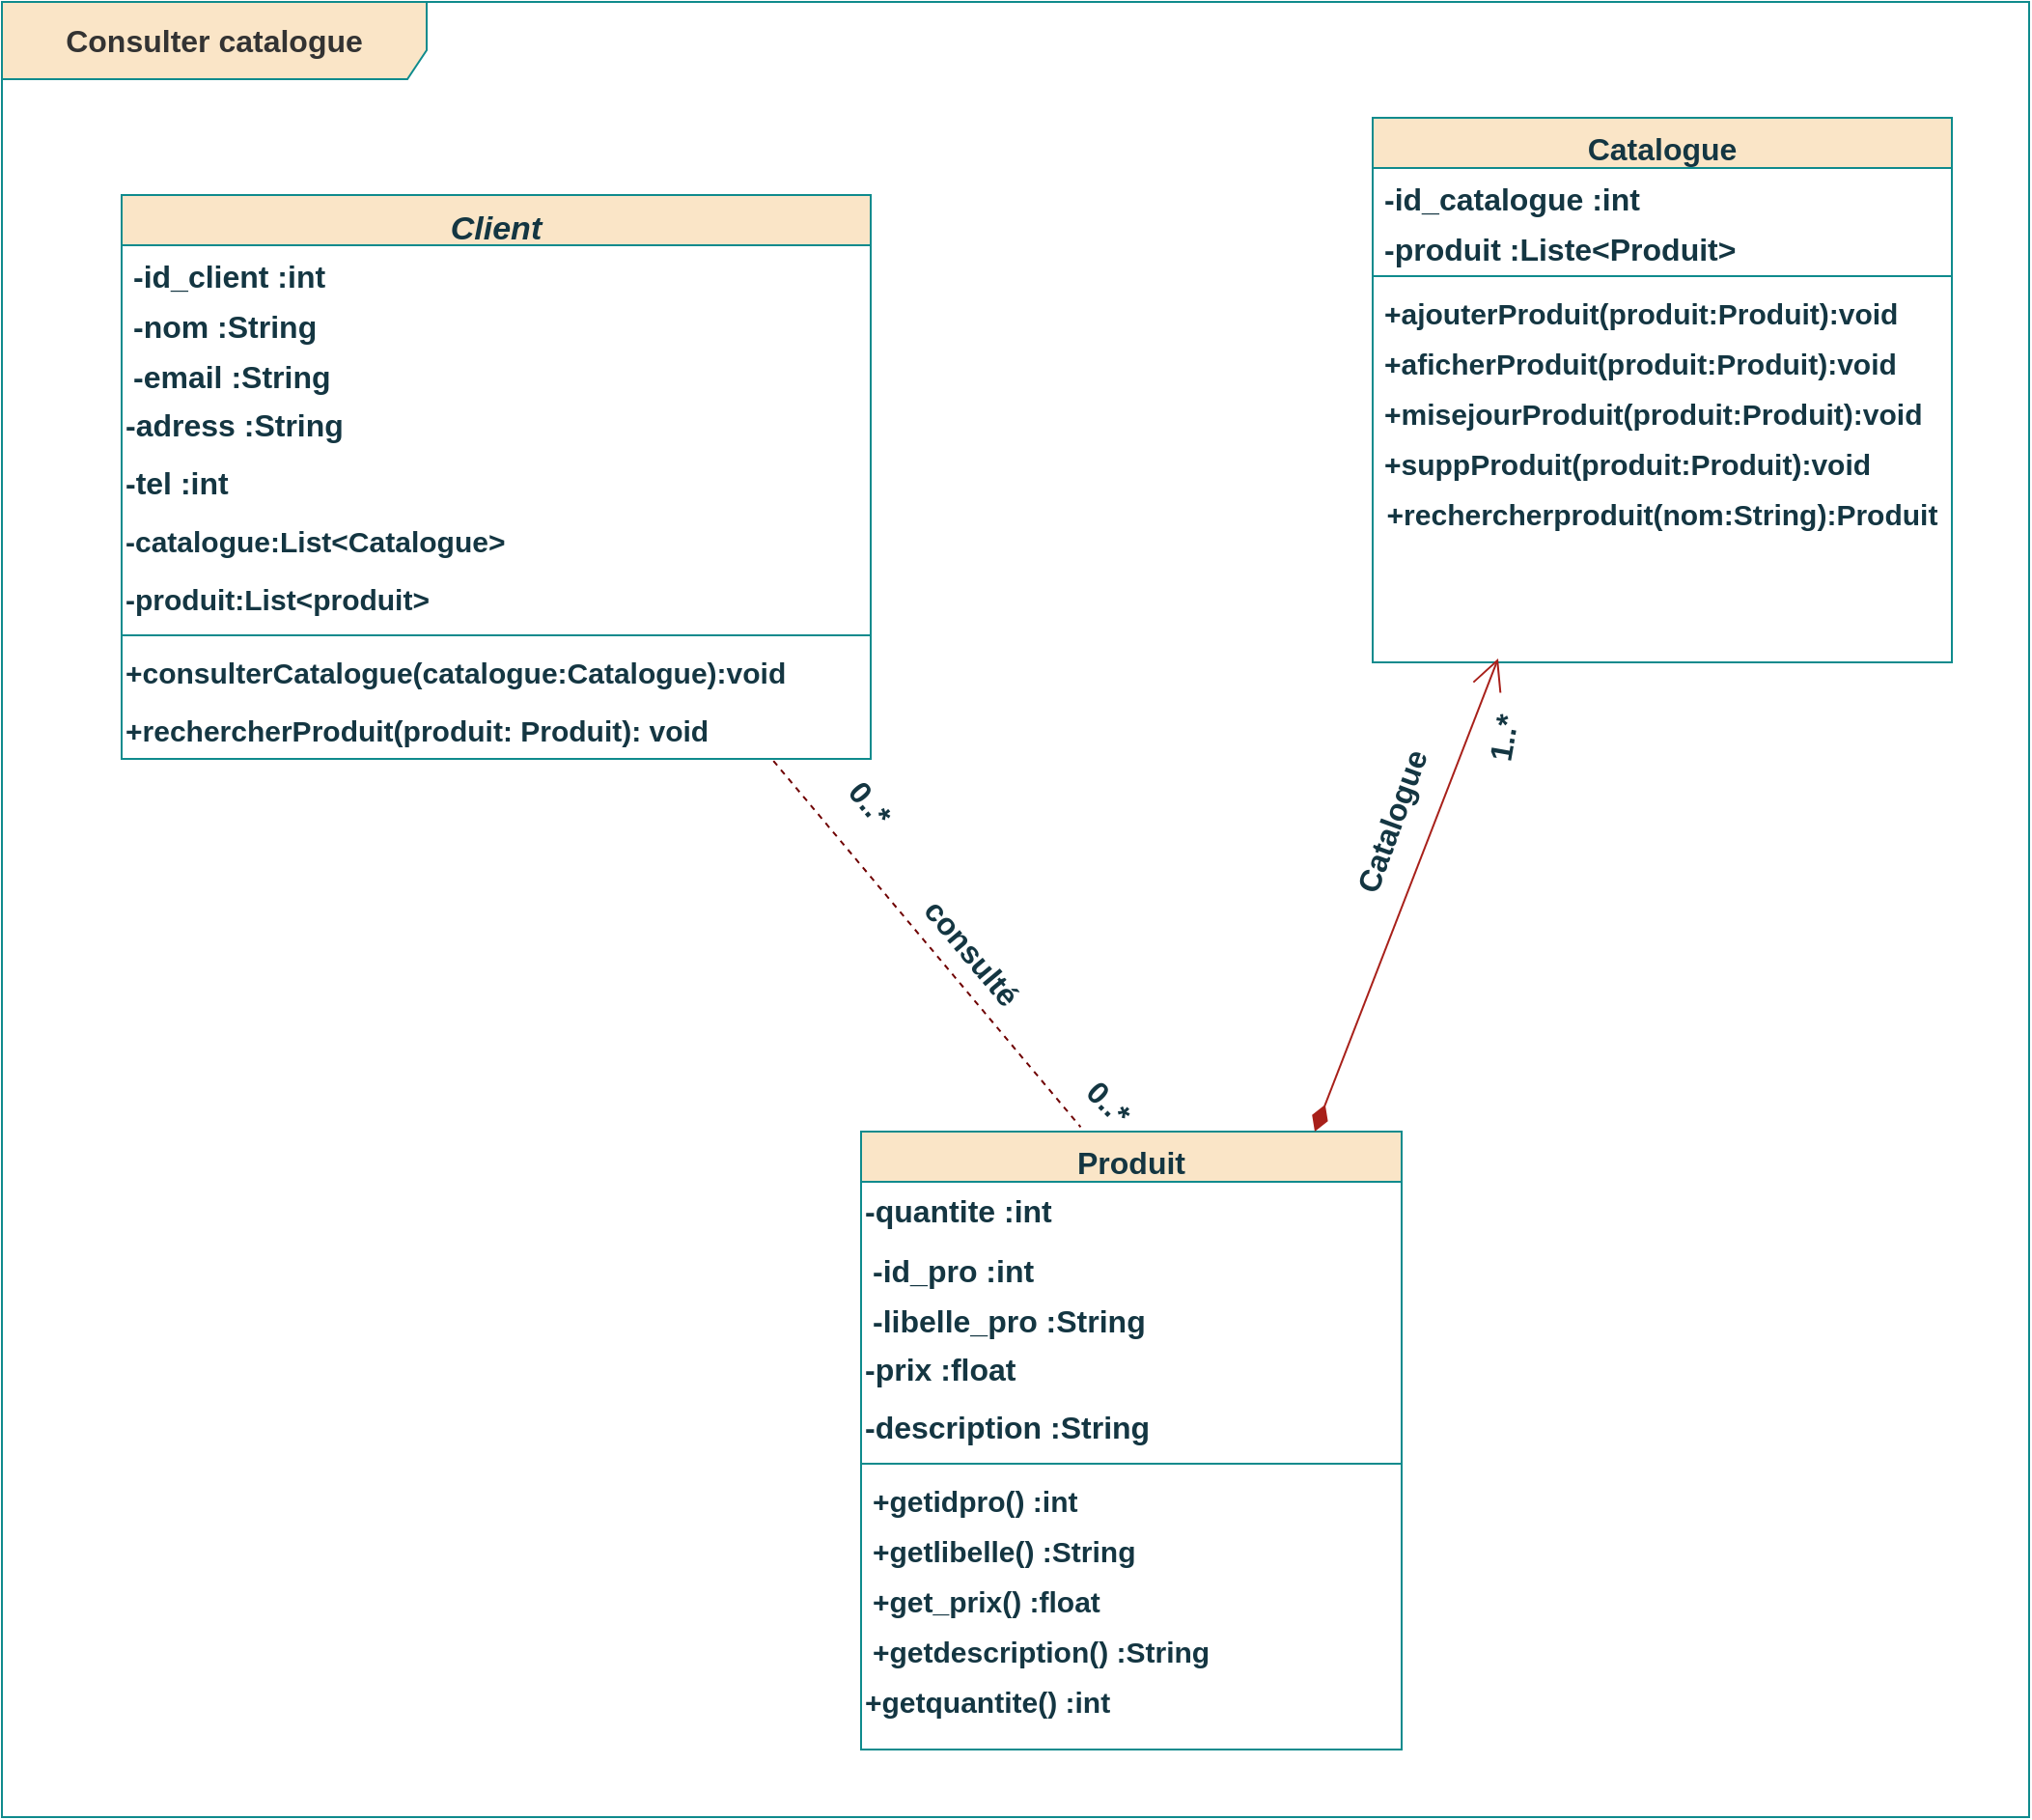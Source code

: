 <mxfile version="22.1.11" type="github" pages="3">
  <diagram id="C5RBs43oDa-KdzZeNtuy" name="Page-1">
    <mxGraphModel dx="1577" dy="502" grid="1" gridSize="10" guides="1" tooltips="1" connect="1" arrows="1" fold="1" page="1" pageScale="1" pageWidth="827" pageHeight="1169" math="0" shadow="0">
      <root>
        <mxCell id="WIyWlLk6GJQsqaUBKTNV-0" />
        <mxCell id="WIyWlLk6GJQsqaUBKTNV-1" parent="WIyWlLk6GJQsqaUBKTNV-0" />
        <mxCell id="zkfFHV4jXpPFQw0GAbJ--0" value="Client" style="swimlane;fontStyle=3;align=center;verticalAlign=top;childLayout=stackLayout;horizontal=1;startSize=26;horizontalStack=0;resizeParent=1;resizeLast=0;collapsible=1;marginBottom=0;rounded=0;shadow=0;strokeWidth=1;fontSize=17;fillColor=#FAE5C7;strokeColor=#0F8B8D;fontColor=#143642;labelBackgroundColor=none;" parent="WIyWlLk6GJQsqaUBKTNV-1" vertex="1">
          <mxGeometry x="-98" y="100" width="388" height="292" as="geometry">
            <mxRectangle x="220" y="120" width="160" height="26" as="alternateBounds" />
          </mxGeometry>
        </mxCell>
        <mxCell id="zkfFHV4jXpPFQw0GAbJ--1" value="-id_client :int" style="text;align=left;verticalAlign=top;spacingLeft=4;spacingRight=4;overflow=hidden;rotatable=0;points=[[0,0.5],[1,0.5]];portConstraint=eastwest;fontSize=16;fontStyle=1;labelBackgroundColor=none;fontColor=#143642;" parent="zkfFHV4jXpPFQw0GAbJ--0" vertex="1">
          <mxGeometry y="26" width="388" height="26" as="geometry" />
        </mxCell>
        <mxCell id="zkfFHV4jXpPFQw0GAbJ--2" value="-nom :String" style="text;align=left;verticalAlign=top;spacingLeft=4;spacingRight=4;overflow=hidden;rotatable=0;points=[[0,0.5],[1,0.5]];portConstraint=eastwest;rounded=0;shadow=0;html=0;fontSize=16;fontStyle=1;labelBackgroundColor=none;fontColor=#143642;" parent="zkfFHV4jXpPFQw0GAbJ--0" vertex="1">
          <mxGeometry y="52" width="388" height="26" as="geometry" />
        </mxCell>
        <mxCell id="zkfFHV4jXpPFQw0GAbJ--3" value="-email :String" style="text;align=left;verticalAlign=top;spacingLeft=4;spacingRight=4;overflow=hidden;rotatable=0;points=[[0,0.5],[1,0.5]];portConstraint=eastwest;rounded=0;shadow=0;html=0;fontSize=16;fontStyle=1;labelBackgroundColor=none;fontColor=#143642;" parent="zkfFHV4jXpPFQw0GAbJ--0" vertex="1">
          <mxGeometry y="78" width="388" height="26" as="geometry" />
        </mxCell>
        <mxCell id="TzN5-oIwPlo33xSnuKpF-1" value="&lt;b&gt;-adress :String&lt;/b&gt;" style="text;strokeColor=none;fillColor=none;html=1;align=left;verticalAlign=middle;whiteSpace=wrap;rounded=0;fontSize=16;labelBackgroundColor=none;fontColor=#143642;" parent="zkfFHV4jXpPFQw0GAbJ--0" vertex="1">
          <mxGeometry y="104" width="388" height="30" as="geometry" />
        </mxCell>
        <mxCell id="TzN5-oIwPlo33xSnuKpF-2" value="&lt;b&gt;-tel :int&lt;/b&gt;" style="text;strokeColor=none;fillColor=none;html=1;align=left;verticalAlign=middle;whiteSpace=wrap;rounded=0;fontSize=16;labelBackgroundColor=none;fontColor=#143642;" parent="zkfFHV4jXpPFQw0GAbJ--0" vertex="1">
          <mxGeometry y="134" width="388" height="30" as="geometry" />
        </mxCell>
        <mxCell id="Jywze8U8c_G1qC15GKas-2" value="&lt;span style=&quot;font-size: 15px;&quot;&gt;&lt;b&gt;-catalogue:List&amp;lt;Catalogue&amp;gt;&lt;/b&gt;&lt;/span&gt;" style="text;strokeColor=none;fillColor=none;html=1;align=left;verticalAlign=middle;whiteSpace=wrap;rounded=0;fontSize=16;labelBackgroundColor=none;fontColor=#143642;" vertex="1" parent="zkfFHV4jXpPFQw0GAbJ--0">
          <mxGeometry y="164" width="388" height="30" as="geometry" />
        </mxCell>
        <mxCell id="ywU4pK28L4MYS7sZn-Q5-0" value="&lt;b style=&quot;font-size: 15px;&quot;&gt;-produit:List&amp;lt;produit&amp;gt;&lt;/b&gt;" style="text;strokeColor=none;fillColor=none;html=1;align=left;verticalAlign=middle;whiteSpace=wrap;rounded=0;fontSize=16;fontColor=#143642;" vertex="1" parent="zkfFHV4jXpPFQw0GAbJ--0">
          <mxGeometry y="194" width="388" height="30" as="geometry" />
        </mxCell>
        <mxCell id="TzN5-oIwPlo33xSnuKpF-7" value="" style="line;html=1;strokeWidth=1;align=left;verticalAlign=middle;spacingTop=-1;spacingLeft=3;spacingRight=3;rotatable=0;labelPosition=right;points=[];portConstraint=eastwest;strokeColor=#0F8B8D;labelBackgroundColor=none;fillColor=#FAE5C7;fontColor=#143642;" parent="zkfFHV4jXpPFQw0GAbJ--0" vertex="1">
          <mxGeometry y="224" width="388" height="8" as="geometry" />
        </mxCell>
        <mxCell id="TzN5-oIwPlo33xSnuKpF-3" value="&lt;b&gt;+consulterCatalogue(catalogue:Catalogue):void&lt;/b&gt;" style="text;html=1;align=left;verticalAlign=middle;whiteSpace=wrap;rounded=0;fontSize=15;strokeWidth=5;fillColor=none;strokeColor=none;glass=0;labelBackgroundColor=none;fontColor=#143642;" parent="zkfFHV4jXpPFQw0GAbJ--0" vertex="1">
          <mxGeometry y="232" width="388" height="30" as="geometry" />
        </mxCell>
        <mxCell id="TzN5-oIwPlo33xSnuKpF-5" value="&lt;b&gt;+rechercherProduit(produit: Produit): void&lt;/b&gt;" style="text;html=1;align=left;verticalAlign=middle;resizable=0;points=[];autosize=1;strokeColor=none;fillColor=none;fontSize=15;labelBackgroundColor=none;fontColor=#143642;" parent="zkfFHV4jXpPFQw0GAbJ--0" vertex="1">
          <mxGeometry y="262" width="388" height="30" as="geometry" />
        </mxCell>
        <mxCell id="zkfFHV4jXpPFQw0GAbJ--6" value="Produit" style="swimlane;fontStyle=1;align=center;verticalAlign=top;childLayout=stackLayout;horizontal=1;startSize=26;horizontalStack=0;resizeParent=1;resizeLast=0;collapsible=1;marginBottom=0;rounded=0;shadow=0;strokeWidth=1;fontSize=16;fillColor=#FAE5C7;fontColor=#143642;strokeColor=#0F8B8D;labelBackgroundColor=none;" parent="WIyWlLk6GJQsqaUBKTNV-1" vertex="1">
          <mxGeometry x="285" y="585" width="280" height="320" as="geometry">
            <mxRectangle x="130" y="380" width="160" height="26" as="alternateBounds" />
          </mxGeometry>
        </mxCell>
        <mxCell id="jIaO_I1BvD2TLLhQmT1e-3" value="&lt;b&gt;-quantite :int&lt;/b&gt;" style="text;strokeColor=none;fillColor=none;html=1;align=left;verticalAlign=middle;whiteSpace=wrap;rounded=0;fontSize=16;labelBackgroundColor=none;fontColor=#143642;" parent="zkfFHV4jXpPFQw0GAbJ--6" vertex="1">
          <mxGeometry y="26" width="280" height="30" as="geometry" />
        </mxCell>
        <mxCell id="zkfFHV4jXpPFQw0GAbJ--7" value="-id_pro :int" style="text;align=left;verticalAlign=top;spacingLeft=4;spacingRight=4;overflow=hidden;rotatable=0;points=[[0,0.5],[1,0.5]];portConstraint=eastwest;fontSize=16;fontStyle=1;labelBackgroundColor=none;fontColor=#143642;" parent="zkfFHV4jXpPFQw0GAbJ--6" vertex="1">
          <mxGeometry y="56" width="280" height="26" as="geometry" />
        </mxCell>
        <mxCell id="zkfFHV4jXpPFQw0GAbJ--8" value="-libelle_pro :String" style="text;align=left;verticalAlign=top;spacingLeft=4;spacingRight=4;overflow=hidden;rotatable=0;points=[[0,0.5],[1,0.5]];portConstraint=eastwest;rounded=0;shadow=0;html=0;fontStyle=1;fontSize=16;labelBackgroundColor=none;fontColor=#143642;" parent="zkfFHV4jXpPFQw0GAbJ--6" vertex="1">
          <mxGeometry y="82" width="280" height="26" as="geometry" />
        </mxCell>
        <mxCell id="jIaO_I1BvD2TLLhQmT1e-1" value="&lt;b&gt;-prix :float&lt;/b&gt;" style="text;strokeColor=none;fillColor=none;html=1;align=left;verticalAlign=middle;whiteSpace=wrap;rounded=0;fontSize=16;labelBackgroundColor=none;fontColor=#143642;" parent="zkfFHV4jXpPFQw0GAbJ--6" vertex="1">
          <mxGeometry y="108" width="280" height="30" as="geometry" />
        </mxCell>
        <mxCell id="jIaO_I1BvD2TLLhQmT1e-2" value="&lt;b&gt;-description :String&lt;/b&gt;" style="text;strokeColor=none;fillColor=none;html=1;align=left;verticalAlign=middle;whiteSpace=wrap;rounded=0;fontSize=16;labelBackgroundColor=none;fontColor=#143642;" parent="zkfFHV4jXpPFQw0GAbJ--6" vertex="1">
          <mxGeometry y="138" width="280" height="30" as="geometry" />
        </mxCell>
        <mxCell id="jIaO_I1BvD2TLLhQmT1e-8" value="" style="line;html=1;strokeWidth=1;align=left;verticalAlign=middle;spacingTop=-1;spacingLeft=3;spacingRight=3;rotatable=0;labelPosition=right;points=[];portConstraint=eastwest;strokeColor=#0F8B8D;labelBackgroundColor=none;fillColor=#FAE5C7;fontColor=#143642;" parent="zkfFHV4jXpPFQw0GAbJ--6" vertex="1">
          <mxGeometry y="168" width="280" height="8" as="geometry" />
        </mxCell>
        <mxCell id="zkfFHV4jXpPFQw0GAbJ--10" value="+getidpro() :int" style="text;align=left;verticalAlign=top;spacingLeft=4;spacingRight=4;overflow=hidden;rotatable=0;points=[[0,0.5],[1,0.5]];portConstraint=eastwest;fontStyle=1;fontSize=15;labelBackgroundColor=none;fontColor=#143642;" parent="zkfFHV4jXpPFQw0GAbJ--6" vertex="1">
          <mxGeometry y="176" width="280" height="26" as="geometry" />
        </mxCell>
        <mxCell id="zkfFHV4jXpPFQw0GAbJ--11" value="+getlibelle() :String" style="text;align=left;verticalAlign=top;spacingLeft=4;spacingRight=4;overflow=hidden;rotatable=0;points=[[0,0.5],[1,0.5]];portConstraint=eastwest;fontSize=15;fontStyle=1;labelBackgroundColor=none;fontColor=#143642;" parent="zkfFHV4jXpPFQw0GAbJ--6" vertex="1">
          <mxGeometry y="202" width="280" height="26" as="geometry" />
        </mxCell>
        <mxCell id="jIaO_I1BvD2TLLhQmT1e-5" value="+get_prix() :float" style="text;align=left;verticalAlign=top;spacingLeft=4;spacingRight=4;overflow=hidden;rotatable=0;points=[[0,0.5],[1,0.5]];portConstraint=eastwest;fontSize=15;fontStyle=1;labelBackgroundColor=none;fontColor=#143642;" parent="zkfFHV4jXpPFQw0GAbJ--6" vertex="1">
          <mxGeometry y="228" width="280" height="26" as="geometry" />
        </mxCell>
        <mxCell id="jIaO_I1BvD2TLLhQmT1e-6" value="+getdescription() :String" style="text;align=left;verticalAlign=top;spacingLeft=4;spacingRight=4;overflow=hidden;rotatable=0;points=[[0,0.5],[1,0.5]];portConstraint=eastwest;fontSize=15;fontStyle=1;labelBackgroundColor=none;fontColor=#143642;" parent="zkfFHV4jXpPFQw0GAbJ--6" vertex="1">
          <mxGeometry y="254" width="280" height="26" as="geometry" />
        </mxCell>
        <mxCell id="Jywze8U8c_G1qC15GKas-1" value="&lt;font style=&quot;font-size: 15px;&quot;&gt;&lt;b&gt;+getquantite() :int&lt;/b&gt;&lt;/font&gt;" style="text;strokeColor=none;fillColor=none;html=1;align=left;verticalAlign=middle;whiteSpace=wrap;rounded=0;fontSize=16;labelBackgroundColor=none;fontColor=#143642;" vertex="1" parent="zkfFHV4jXpPFQw0GAbJ--6">
          <mxGeometry y="280" width="280" height="30" as="geometry" />
        </mxCell>
        <mxCell id="zkfFHV4jXpPFQw0GAbJ--17" value="Catalogue" style="swimlane;fontStyle=1;align=center;verticalAlign=top;childLayout=stackLayout;horizontal=1;startSize=26;horizontalStack=0;resizeParent=1;resizeLast=0;collapsible=1;marginBottom=0;rounded=0;shadow=0;strokeWidth=1;fillColor=#FAE5C7;fontColor=#143642;strokeColor=#0F8B8D;fontSize=16;labelBackgroundColor=none;" parent="WIyWlLk6GJQsqaUBKTNV-1" vertex="1">
          <mxGeometry x="550" y="60" width="300" height="282" as="geometry">
            <mxRectangle x="550" y="140" width="160" height="26" as="alternateBounds" />
          </mxGeometry>
        </mxCell>
        <mxCell id="zkfFHV4jXpPFQw0GAbJ--18" value="-id_catalogue :int" style="text;align=left;verticalAlign=top;spacingLeft=4;spacingRight=4;overflow=hidden;rotatable=0;points=[[0,0.5],[1,0.5]];portConstraint=eastwest;fontSize=16;fontStyle=1;labelBackgroundColor=none;fontColor=#143642;" parent="zkfFHV4jXpPFQw0GAbJ--17" vertex="1">
          <mxGeometry y="26" width="300" height="26" as="geometry" />
        </mxCell>
        <mxCell id="zkfFHV4jXpPFQw0GAbJ--19" value="-produit :Liste&lt;Produit&gt;" style="text;align=left;verticalAlign=top;spacingLeft=4;spacingRight=4;overflow=hidden;rotatable=0;points=[[0,0.5],[1,0.5]];portConstraint=eastwest;rounded=0;shadow=0;html=0;fontSize=16;fontStyle=1;labelBackgroundColor=none;fontColor=#143642;" parent="zkfFHV4jXpPFQw0GAbJ--17" vertex="1">
          <mxGeometry y="52" width="300" height="26" as="geometry" />
        </mxCell>
        <mxCell id="jIaO_I1BvD2TLLhQmT1e-7" value="" style="line;html=1;strokeWidth=1;align=left;verticalAlign=middle;spacingTop=-1;spacingLeft=3;spacingRight=3;rotatable=0;labelPosition=right;points=[];portConstraint=eastwest;strokeColor=#0F8B8D;labelBackgroundColor=none;fillColor=#FAE5C7;fontColor=#143642;" parent="zkfFHV4jXpPFQw0GAbJ--17" vertex="1">
          <mxGeometry y="78" width="300" height="8" as="geometry" />
        </mxCell>
        <mxCell id="Jywze8U8c_G1qC15GKas-13" value="+ajouterProduit(produit:Produit):void" style="text;align=left;verticalAlign=top;spacingLeft=4;spacingRight=4;overflow=hidden;rotatable=0;points=[[0,0.5],[1,0.5]];portConstraint=eastwest;fontSize=15;fontStyle=1;labelBackgroundColor=none;fontColor=#143642;" vertex="1" parent="zkfFHV4jXpPFQw0GAbJ--17">
          <mxGeometry y="86" width="300" height="26" as="geometry" />
        </mxCell>
        <mxCell id="jIaO_I1BvD2TLLhQmT1e-4" value="+aficherProduit(produit:Produit):void" style="text;align=left;verticalAlign=top;spacingLeft=4;spacingRight=4;overflow=hidden;rotatable=0;points=[[0,0.5],[1,0.5]];portConstraint=eastwest;fontSize=15;fontStyle=1;labelBackgroundColor=none;fontColor=#143642;" parent="zkfFHV4jXpPFQw0GAbJ--17" vertex="1">
          <mxGeometry y="112" width="300" height="26" as="geometry" />
        </mxCell>
        <mxCell id="TzN5-oIwPlo33xSnuKpF-8" value="+misejourProduit(produit:Produit):void" style="text;align=left;verticalAlign=top;spacingLeft=4;spacingRight=4;overflow=hidden;rotatable=0;points=[[0,0.5],[1,0.5]];portConstraint=eastwest;fontSize=15;fontStyle=1;labelBackgroundColor=none;fontColor=#143642;" parent="zkfFHV4jXpPFQw0GAbJ--17" vertex="1">
          <mxGeometry y="138" width="300" height="26" as="geometry" />
        </mxCell>
        <mxCell id="zkfFHV4jXpPFQw0GAbJ--25" value="+suppProduit(produit:Produit):void" style="text;align=left;verticalAlign=top;spacingLeft=4;spacingRight=4;overflow=hidden;rotatable=0;points=[[0,0.5],[1,0.5]];portConstraint=eastwest;fontSize=15;fontStyle=1;labelBackgroundColor=none;fontColor=#143642;" parent="zkfFHV4jXpPFQw0GAbJ--17" vertex="1">
          <mxGeometry y="164" width="300" height="26" as="geometry" />
        </mxCell>
        <mxCell id="Jywze8U8c_G1qC15GKas-0" value="&lt;font style=&quot;font-size: 15px;&quot;&gt;&lt;b&gt;+rechercherproduit(nom:String):Produit&lt;/b&gt;&lt;/font&gt;" style="text;strokeColor=none;fillColor=none;html=1;align=center;verticalAlign=middle;whiteSpace=wrap;rounded=0;fontSize=16;labelBackgroundColor=none;fontColor=#143642;" vertex="1" parent="zkfFHV4jXpPFQw0GAbJ--17">
          <mxGeometry y="190" width="300" height="30" as="geometry" />
        </mxCell>
        <mxCell id="Jywze8U8c_G1qC15GKas-5" value="&lt;b&gt;consulté&amp;nbsp;&lt;/b&gt;" style="text;strokeColor=none;fillColor=none;html=1;align=center;verticalAlign=middle;whiteSpace=wrap;rounded=0;fontSize=16;rotation=50;labelBackgroundColor=none;fontColor=#143642;" vertex="1" parent="WIyWlLk6GJQsqaUBKTNV-1">
          <mxGeometry x="274" y="479.13" width="140" height="30" as="geometry" />
        </mxCell>
        <mxCell id="Jywze8U8c_G1qC15GKas-7" value="&lt;b&gt;0..*&lt;/b&gt;" style="text;strokeColor=none;fillColor=none;html=1;align=center;verticalAlign=middle;whiteSpace=wrap;rounded=0;fontSize=16;rotation=50;labelBackgroundColor=none;fontColor=#143642;" vertex="1" parent="WIyWlLk6GJQsqaUBKTNV-1">
          <mxGeometry x="220" y="400" width="140" height="30" as="geometry" />
        </mxCell>
        <mxCell id="Jywze8U8c_G1qC15GKas-14" value="&lt;b&gt;Catalogue&lt;/b&gt;" style="text;strokeColor=none;fillColor=none;html=1;align=center;verticalAlign=middle;whiteSpace=wrap;rounded=0;fontSize=16;rotation=-70;labelBackgroundColor=none;fontColor=#143642;" vertex="1" parent="WIyWlLk6GJQsqaUBKTNV-1">
          <mxGeometry x="490" y="409.19" width="140" height="30" as="geometry" />
        </mxCell>
        <mxCell id="Jywze8U8c_G1qC15GKas-16" value="&lt;b style=&quot;&quot;&gt;&lt;font color=&quot;#333333&quot;&gt;Consulter catalogue&lt;/font&gt;&lt;/b&gt;" style="shape=umlFrame;whiteSpace=wrap;html=1;pointerEvents=0;fontSize=16;width=220;height=40;fillColor=#FAE5C7;strokeColor=#0F8B8D;swimlaneFillColor=none;labelBackgroundColor=none;fontColor=#143642;" vertex="1" parent="WIyWlLk6GJQsqaUBKTNV-1">
          <mxGeometry x="-160" width="1050" height="940" as="geometry" />
        </mxCell>
        <mxCell id="Jywze8U8c_G1qC15GKas-17" value="&lt;b&gt;0..*&lt;/b&gt;" style="text;strokeColor=none;fillColor=none;html=1;align=center;verticalAlign=middle;whiteSpace=wrap;rounded=0;fontSize=16;rotation=45;labelBackgroundColor=none;fontColor=#143642;" vertex="1" parent="WIyWlLk6GJQsqaUBKTNV-1">
          <mxGeometry x="386.0" y="554.996" width="55" height="30" as="geometry" />
        </mxCell>
        <mxCell id="ywU4pK28L4MYS7sZn-Q5-11" value="" style="line;strokeWidth=1;html=1;strokeColor=#6F0000;fontSize=16;fontColor=#ffffff;fillColor=#a20025;rotation=50;dashed=1;" vertex="1" parent="WIyWlLk6GJQsqaUBKTNV-1">
          <mxGeometry x="195.42" y="482.84" width="247.51" height="10" as="geometry" />
        </mxCell>
        <mxCell id="ywU4pK28L4MYS7sZn-Q5-26" value="" style="endArrow=diamondThin;html=1;endSize=12;startArrow=open;startSize=14;startFill=0;align=left;verticalAlign=bottom;rounded=0;strokeColor=#A8201A;fontSize=12;fontColor=#143642;fillColor=#FAE5C7;endFill=1;" edge="1" parent="WIyWlLk6GJQsqaUBKTNV-1">
          <mxGeometry x="-0.907" y="107" relative="1" as="geometry">
            <mxPoint x="615" y="340" as="sourcePoint" />
            <mxPoint x="520" y="585" as="targetPoint" />
            <mxPoint as="offset" />
          </mxGeometry>
        </mxCell>
        <mxCell id="ywU4pK28L4MYS7sZn-Q5-27" value="&lt;b&gt;1..*&lt;/b&gt;" style="text;strokeColor=none;fillColor=none;html=1;align=left;verticalAlign=middle;whiteSpace=wrap;rounded=0;fontSize=16;fontColor=#143642;rotation=-80;" vertex="1" parent="WIyWlLk6GJQsqaUBKTNV-1">
          <mxGeometry x="590" y="350" width="60" height="30" as="geometry" />
        </mxCell>
      </root>
    </mxGraphModel>
  </diagram>
  <diagram id="S5LjW9W5Qgnhm1JgwZuY" name="Page-2">
    <mxGraphModel dx="1150" dy="902" grid="1" gridSize="10" guides="1" tooltips="1" connect="1" arrows="1" fold="1" page="0" pageScale="1" pageWidth="850" pageHeight="1100" math="0" shadow="0">
      <root>
        <mxCell id="0" />
        <mxCell id="1" parent="0" />
        <mxCell id="prdwo0L1rCr-M0tW-Fp2-1" value="Panier" style="swimlane;fontStyle=1;align=center;verticalAlign=top;childLayout=stackLayout;horizontal=1;startSize=26;horizontalStack=0;resizeParent=1;resizeLast=0;collapsible=1;marginBottom=0;rounded=0;shadow=0;strokeWidth=1;fillColor=#FAE5C7;fontColor=#143642;strokeColor=#0F8B8D;fontSize=16;labelBackgroundColor=none;" vertex="1" parent="1">
          <mxGeometry x="440" y="450" width="300" height="220" as="geometry">
            <mxRectangle x="550" y="140" width="160" height="26" as="alternateBounds" />
          </mxGeometry>
        </mxCell>
        <mxCell id="prdwo0L1rCr-M0tW-Fp2-2" value="-id_panier :int" style="text;align=left;verticalAlign=top;spacingLeft=4;spacingRight=4;overflow=hidden;rotatable=0;points=[[0,0.5],[1,0.5]];portConstraint=eastwest;fontSize=16;fontStyle=1;labelBackgroundColor=none;fontColor=#143642;" vertex="1" parent="prdwo0L1rCr-M0tW-Fp2-1">
          <mxGeometry y="26" width="300" height="26" as="geometry" />
        </mxCell>
        <mxCell id="prdwo0L1rCr-M0tW-Fp2-3" value="-date_creation :Date" style="text;align=left;verticalAlign=top;spacingLeft=4;spacingRight=4;overflow=hidden;rotatable=0;points=[[0,0.5],[1,0.5]];portConstraint=eastwest;rounded=0;shadow=0;html=0;fontSize=16;fontStyle=1;labelBackgroundColor=none;fontColor=#143642;" vertex="1" parent="prdwo0L1rCr-M0tW-Fp2-1">
          <mxGeometry y="52" width="300" height="26" as="geometry" />
        </mxCell>
        <mxCell id="381XIbzYr59GVua48jET-1" value="&lt;b&gt;-listeligne:List&amp;lt;Lignepanier&amp;gt;&lt;/b&gt;" style="text;strokeColor=none;fillColor=none;html=1;align=left;verticalAlign=middle;whiteSpace=wrap;rounded=0;fontSize=16;fontColor=#143642;" vertex="1" parent="prdwo0L1rCr-M0tW-Fp2-1">
          <mxGeometry y="78" width="300" height="30" as="geometry" />
        </mxCell>
        <mxCell id="prdwo0L1rCr-M0tW-Fp2-4" value="" style="line;html=1;strokeWidth=1;align=left;verticalAlign=middle;spacingTop=-1;spacingLeft=3;spacingRight=3;rotatable=0;labelPosition=right;points=[];portConstraint=eastwest;strokeColor=#0F8B8D;labelBackgroundColor=none;fillColor=#FAE5C7;fontColor=#143642;" vertex="1" parent="prdwo0L1rCr-M0tW-Fp2-1">
          <mxGeometry y="108" width="300" height="8" as="geometry" />
        </mxCell>
        <mxCell id="prdwo0L1rCr-M0tW-Fp2-5" value="+ajouterLigne(ligne:Lignepanier):void" style="text;align=left;verticalAlign=top;spacingLeft=4;spacingRight=4;overflow=hidden;rotatable=0;points=[[0,0.5],[1,0.5]];portConstraint=eastwest;fontSize=15;fontStyle=1;labelBackgroundColor=none;fontColor=#143642;" vertex="1" parent="prdwo0L1rCr-M0tW-Fp2-1">
          <mxGeometry y="116" width="300" height="26" as="geometry" />
        </mxCell>
        <mxCell id="prdwo0L1rCr-M0tW-Fp2-6" value="+calculerMontanttotal():float" style="text;align=left;verticalAlign=top;spacingLeft=4;spacingRight=4;overflow=hidden;rotatable=0;points=[[0,0.5],[1,0.5]];portConstraint=eastwest;fontSize=15;fontStyle=1;labelBackgroundColor=none;fontColor=#143642;" vertex="1" parent="prdwo0L1rCr-M0tW-Fp2-1">
          <mxGeometry y="142" width="300" height="26" as="geometry" />
        </mxCell>
        <mxCell id="prdwo0L1rCr-M0tW-Fp2-7" value="+misejourLigne(ligne:Lignepanier):void" style="text;align=left;verticalAlign=top;spacingLeft=4;spacingRight=4;overflow=hidden;rotatable=0;points=[[0,0.5],[1,0.5]];portConstraint=eastwest;fontSize=15;fontStyle=1;labelBackgroundColor=none;fontColor=#143642;" vertex="1" parent="prdwo0L1rCr-M0tW-Fp2-1">
          <mxGeometry y="168" width="300" height="26" as="geometry" />
        </mxCell>
        <mxCell id="prdwo0L1rCr-M0tW-Fp2-8" value="+suppLigne(ligne:Lignepanier):void" style="text;align=left;verticalAlign=top;spacingLeft=4;spacingRight=4;overflow=hidden;rotatable=0;points=[[0,0.5],[1,0.5]];portConstraint=eastwest;fontSize=15;fontStyle=1;labelBackgroundColor=none;fontColor=#143642;" vertex="1" parent="prdwo0L1rCr-M0tW-Fp2-1">
          <mxGeometry y="194" width="300" height="26" as="geometry" />
        </mxCell>
        <mxCell id="oAUixcMOjF9VgNPIJU0M-1" value="Client" style="swimlane;fontStyle=3;align=center;verticalAlign=top;childLayout=stackLayout;horizontal=1;startSize=26;horizontalStack=0;resizeParent=1;resizeLast=0;collapsible=1;marginBottom=0;rounded=0;shadow=0;strokeWidth=1;fontSize=17;fillColor=#FAE5C7;strokeColor=#0F8B8D;fontColor=#143642;labelBackgroundColor=none;" vertex="1" parent="1">
          <mxGeometry x="-140" y="470" width="360" height="322" as="geometry">
            <mxRectangle x="220" y="120" width="160" height="26" as="alternateBounds" />
          </mxGeometry>
        </mxCell>
        <mxCell id="oAUixcMOjF9VgNPIJU0M-2" value="-id_client :int" style="text;align=left;verticalAlign=top;spacingLeft=4;spacingRight=4;overflow=hidden;rotatable=0;points=[[0,0.5],[1,0.5]];portConstraint=eastwest;fontSize=16;fontStyle=1;labelBackgroundColor=none;fontColor=#143642;" vertex="1" parent="oAUixcMOjF9VgNPIJU0M-1">
          <mxGeometry y="26" width="360" height="26" as="geometry" />
        </mxCell>
        <mxCell id="oAUixcMOjF9VgNPIJU0M-3" value="-nom :String" style="text;align=left;verticalAlign=top;spacingLeft=4;spacingRight=4;overflow=hidden;rotatable=0;points=[[0,0.5],[1,0.5]];portConstraint=eastwest;rounded=0;shadow=0;html=0;fontSize=16;fontStyle=1;labelBackgroundColor=none;fontColor=#143642;" vertex="1" parent="oAUixcMOjF9VgNPIJU0M-1">
          <mxGeometry y="52" width="360" height="26" as="geometry" />
        </mxCell>
        <mxCell id="oAUixcMOjF9VgNPIJU0M-4" value="-email :String" style="text;align=left;verticalAlign=top;spacingLeft=4;spacingRight=4;overflow=hidden;rotatable=0;points=[[0,0.5],[1,0.5]];portConstraint=eastwest;rounded=0;shadow=0;html=0;fontSize=16;fontStyle=1;labelBackgroundColor=none;fontColor=#143642;" vertex="1" parent="oAUixcMOjF9VgNPIJU0M-1">
          <mxGeometry y="78" width="360" height="26" as="geometry" />
        </mxCell>
        <mxCell id="oAUixcMOjF9VgNPIJU0M-5" value="&lt;b&gt;-adress :String&lt;/b&gt;" style="text;strokeColor=none;fillColor=none;html=1;align=left;verticalAlign=middle;whiteSpace=wrap;rounded=0;fontSize=16;labelBackgroundColor=none;fontColor=#143642;" vertex="1" parent="oAUixcMOjF9VgNPIJU0M-1">
          <mxGeometry y="104" width="360" height="30" as="geometry" />
        </mxCell>
        <mxCell id="oAUixcMOjF9VgNPIJU0M-6" value="&lt;b&gt;-tel :int&lt;/b&gt;" style="text;strokeColor=none;fillColor=none;html=1;align=left;verticalAlign=middle;whiteSpace=wrap;rounded=0;fontSize=16;labelBackgroundColor=none;fontColor=#143642;" vertex="1" parent="oAUixcMOjF9VgNPIJU0M-1">
          <mxGeometry y="134" width="360" height="30" as="geometry" />
        </mxCell>
        <mxCell id="oAUixcMOjF9VgNPIJU0M-7" value="&lt;span style=&quot;font-size: 15px;&quot;&gt;&lt;b&gt;-produit:List&amp;lt;Produit&amp;gt;&lt;/b&gt;&lt;/span&gt;" style="text;strokeColor=none;fillColor=none;html=1;align=left;verticalAlign=middle;whiteSpace=wrap;rounded=0;fontSize=16;labelBackgroundColor=none;fontColor=#143642;" vertex="1" parent="oAUixcMOjF9VgNPIJU0M-1">
          <mxGeometry y="164" width="360" height="30" as="geometry" />
        </mxCell>
        <mxCell id="oAUixcMOjF9VgNPIJU0M-8" value="" style="line;html=1;strokeWidth=1;align=left;verticalAlign=middle;spacingTop=-1;spacingLeft=3;spacingRight=3;rotatable=0;labelPosition=right;points=[];portConstraint=eastwest;strokeColor=#0F8B8D;labelBackgroundColor=none;fillColor=#FAE5C7;fontColor=#143642;" vertex="1" parent="oAUixcMOjF9VgNPIJU0M-1">
          <mxGeometry y="194" width="360" height="8" as="geometry" />
        </mxCell>
        <mxCell id="oAUixcMOjF9VgNPIJU0M-9" value="&lt;b&gt;+ajouterProduit(produit:Produit,quantite:int):void&lt;/b&gt;" style="text;html=1;align=left;verticalAlign=middle;whiteSpace=wrap;rounded=0;fontSize=15;strokeWidth=5;fillColor=none;strokeColor=none;glass=0;labelBackgroundColor=none;fontColor=#143642;" vertex="1" parent="oAUixcMOjF9VgNPIJU0M-1">
          <mxGeometry y="202" width="360" height="30" as="geometry" />
        </mxCell>
        <mxCell id="oAUixcMOjF9VgNPIJU0M-10" value="&lt;b&gt;+supprimerProduit(produit:produit):void&lt;/b&gt;" style="text;html=1;align=left;verticalAlign=middle;resizable=0;points=[];autosize=1;strokeColor=none;fillColor=none;fontSize=15;labelBackgroundColor=none;fontColor=#143642;" vertex="1" parent="oAUixcMOjF9VgNPIJU0M-1">
          <mxGeometry y="232" width="360" height="30" as="geometry" />
        </mxCell>
        <mxCell id="tkZaGCfqGNmMvK21PP5A-1" value="&lt;span style=&quot;font-size: 15px;&quot;&gt;&lt;b&gt;+viderPanier():void&lt;/b&gt;&lt;/span&gt;" style="text;strokeColor=none;fillColor=none;html=1;align=left;verticalAlign=middle;whiteSpace=wrap;rounded=0;fontSize=16;fontColor=#143642;" vertex="1" parent="oAUixcMOjF9VgNPIJU0M-1">
          <mxGeometry y="262" width="360" height="30" as="geometry" />
        </mxCell>
        <mxCell id="tkZaGCfqGNmMvK21PP5A-2" value="&lt;span style=&quot;font-size: 15px;&quot;&gt;&lt;b&gt;+passerCommande():void&lt;/b&gt;&lt;/span&gt;" style="text;strokeColor=none;fillColor=none;html=1;align=left;verticalAlign=middle;whiteSpace=wrap;rounded=0;fontSize=16;fontColor=#143642;" vertex="1" parent="oAUixcMOjF9VgNPIJU0M-1">
          <mxGeometry y="292" width="360" height="30" as="geometry" />
        </mxCell>
        <mxCell id="9zVGLFT_nEwzsR7MlQXj-1" value="Produit" style="swimlane;fontStyle=1;align=center;verticalAlign=top;childLayout=stackLayout;horizontal=1;startSize=26;horizontalStack=0;resizeParent=1;resizeLast=0;collapsible=1;marginBottom=0;rounded=0;shadow=0;strokeWidth=1;fontSize=16;fillColor=#FAE5C7;fontColor=#143642;strokeColor=#0F8B8D;labelBackgroundColor=none;" vertex="1" parent="1">
          <mxGeometry x="-270" y="80" width="330" height="240" as="geometry">
            <mxRectangle x="130" y="380" width="160" height="26" as="alternateBounds" />
          </mxGeometry>
        </mxCell>
        <mxCell id="9zVGLFT_nEwzsR7MlQXj-2" value="-id_pro :int" style="text;align=left;verticalAlign=top;spacingLeft=4;spacingRight=4;overflow=hidden;rotatable=0;points=[[0,0.5],[1,0.5]];portConstraint=eastwest;fontSize=16;labelBackgroundColor=none;fontColor=#143642;fontStyle=1" vertex="1" parent="9zVGLFT_nEwzsR7MlQXj-1">
          <mxGeometry y="26" width="330" height="26" as="geometry" />
        </mxCell>
        <mxCell id="9zVGLFT_nEwzsR7MlQXj-3" value="-libelle_pro :String" style="text;align=left;verticalAlign=top;spacingLeft=4;spacingRight=4;overflow=hidden;rotatable=0;points=[[0,0.5],[1,0.5]];portConstraint=eastwest;rounded=0;shadow=0;html=0;fontStyle=1;fontSize=16;labelBackgroundColor=none;fontColor=#143642;" vertex="1" parent="9zVGLFT_nEwzsR7MlQXj-1">
          <mxGeometry y="52" width="330" height="26" as="geometry" />
        </mxCell>
        <mxCell id="9zVGLFT_nEwzsR7MlQXj-4" value="&lt;b&gt;-prix :float&lt;/b&gt;" style="text;strokeColor=none;fillColor=none;html=1;align=left;verticalAlign=middle;whiteSpace=wrap;rounded=0;fontSize=16;labelBackgroundColor=none;fontColor=#143642;" vertex="1" parent="9zVGLFT_nEwzsR7MlQXj-1">
          <mxGeometry y="78" width="330" height="30" as="geometry" />
        </mxCell>
        <mxCell id="9zVGLFT_nEwzsR7MlQXj-5" value="&lt;b&gt;-description :String&lt;/b&gt;" style="text;strokeColor=none;fillColor=none;html=1;align=left;verticalAlign=middle;whiteSpace=wrap;rounded=0;fontSize=16;labelBackgroundColor=none;fontColor=#143642;" vertex="1" parent="9zVGLFT_nEwzsR7MlQXj-1">
          <mxGeometry y="108" width="330" height="30" as="geometry" />
        </mxCell>
        <mxCell id="9zVGLFT_nEwzsR7MlQXj-6" value="&lt;b&gt;-quantite-stock :int&lt;/b&gt;" style="text;strokeColor=none;fillColor=none;html=1;align=left;verticalAlign=middle;whiteSpace=wrap;rounded=0;fontSize=16;labelBackgroundColor=none;fontColor=#143642;" vertex="1" parent="9zVGLFT_nEwzsR7MlQXj-1">
          <mxGeometry y="138" width="330" height="30" as="geometry" />
        </mxCell>
        <mxCell id="9zVGLFT_nEwzsR7MlQXj-7" value="" style="line;html=1;strokeWidth=1;align=left;verticalAlign=middle;spacingTop=-1;spacingLeft=3;spacingRight=3;rotatable=0;labelPosition=right;points=[];portConstraint=eastwest;strokeColor=#0F8B8D;labelBackgroundColor=none;fillColor=#FAE5C7;fontColor=#143642;" vertex="1" parent="9zVGLFT_nEwzsR7MlQXj-1">
          <mxGeometry y="168" width="330" height="8" as="geometry" />
        </mxCell>
        <mxCell id="9zVGLFT_nEwzsR7MlQXj-8" value="+modifierPrix(nouveauPrix:float):void" style="text;align=left;verticalAlign=top;spacingLeft=4;spacingRight=4;overflow=hidden;rotatable=0;points=[[0,0.5],[1,0.5]];portConstraint=eastwest;fontStyle=1;fontSize=15;labelBackgroundColor=none;fontColor=#143642;" vertex="1" parent="9zVGLFT_nEwzsR7MlQXj-1">
          <mxGeometry y="176" width="330" height="26" as="geometry" />
        </mxCell>
        <mxCell id="9zVGLFT_nEwzsR7MlQXj-9" value="+mettreAjourStock(nouveauStock:int):void&#xa;" style="text;align=left;verticalAlign=top;spacingLeft=4;spacingRight=4;overflow=hidden;rotatable=0;points=[[0,0.5],[1,0.5]];portConstraint=eastwest;fontSize=15;labelBackgroundColor=none;fontColor=#143642;fontStyle=1" vertex="1" parent="9zVGLFT_nEwzsR7MlQXj-1">
          <mxGeometry y="202" width="330" height="26" as="geometry" />
        </mxCell>
        <mxCell id="9zVGLFT_nEwzsR7MlQXj-13" value="Lignepanier" style="swimlane;fontStyle=1;align=center;verticalAlign=top;childLayout=stackLayout;horizontal=1;startSize=26;horizontalStack=0;resizeParent=1;resizeLast=0;collapsible=1;marginBottom=0;rounded=0;shadow=0;strokeWidth=1;fillColor=#FAE5C7;fontColor=#143642;strokeColor=#0F8B8D;fontSize=16;labelBackgroundColor=none;" vertex="1" parent="1">
          <mxGeometry x="410" y="20" width="300" height="190" as="geometry">
            <mxRectangle x="550" y="140" width="160" height="26" as="alternateBounds" />
          </mxGeometry>
        </mxCell>
        <mxCell id="tkZaGCfqGNmMvK21PP5A-4" value="&lt;b&gt;-id_ligne:int&lt;/b&gt;" style="text;strokeColor=none;fillColor=none;html=1;align=left;verticalAlign=middle;whiteSpace=wrap;rounded=0;fontSize=16;fontColor=#143642;" vertex="1" parent="9zVGLFT_nEwzsR7MlQXj-13">
          <mxGeometry y="26" width="300" height="30" as="geometry" />
        </mxCell>
        <mxCell id="9zVGLFT_nEwzsR7MlQXj-14" value="-produit :Produit" style="text;align=left;verticalAlign=top;spacingLeft=4;spacingRight=4;overflow=hidden;rotatable=0;points=[[0,0.5],[1,0.5]];portConstraint=eastwest;fontSize=16;fontStyle=1;labelBackgroundColor=none;fontColor=#143642;" vertex="1" parent="9zVGLFT_nEwzsR7MlQXj-13">
          <mxGeometry y="56" width="300" height="26" as="geometry" />
        </mxCell>
        <mxCell id="9zVGLFT_nEwzsR7MlQXj-15" value="-quantite :int" style="text;align=left;verticalAlign=top;spacingLeft=4;spacingRight=4;overflow=hidden;rotatable=0;points=[[0,0.5],[1,0.5]];portConstraint=eastwest;rounded=0;shadow=0;html=0;fontSize=16;fontStyle=1;labelBackgroundColor=none;fontColor=#143642;" vertex="1" parent="9zVGLFT_nEwzsR7MlQXj-13">
          <mxGeometry y="82" width="300" height="26" as="geometry" />
        </mxCell>
        <mxCell id="9zVGLFT_nEwzsR7MlQXj-16" value="" style="line;html=1;strokeWidth=1;align=left;verticalAlign=middle;spacingTop=-1;spacingLeft=3;spacingRight=3;rotatable=0;labelPosition=right;points=[];portConstraint=eastwest;strokeColor=#0F8B8D;labelBackgroundColor=none;fillColor=#FAE5C7;fontColor=#143642;" vertex="1" parent="9zVGLFT_nEwzsR7MlQXj-13">
          <mxGeometry y="108" width="300" height="8" as="geometry" />
        </mxCell>
        <mxCell id="9zVGLFT_nEwzsR7MlQXj-17" value="+modifierquantite(nouvellequan:int):void" style="text;align=left;verticalAlign=top;spacingLeft=4;spacingRight=4;overflow=hidden;rotatable=0;points=[[0,0.5],[1,0.5]];portConstraint=eastwest;fontSize=15;fontStyle=1;labelBackgroundColor=none;fontColor=#143642;" vertex="1" parent="9zVGLFT_nEwzsR7MlQXj-13">
          <mxGeometry y="116" width="300" height="26" as="geometry" />
        </mxCell>
        <mxCell id="9zVGLFT_nEwzsR7MlQXj-18" value="+calculersoustotal():float" style="text;align=left;verticalAlign=top;spacingLeft=4;spacingRight=4;overflow=hidden;rotatable=0;points=[[0,0.5],[1,0.5]];portConstraint=eastwest;fontSize=15;fontStyle=1;labelBackgroundColor=none;fontColor=#143642;" vertex="1" parent="9zVGLFT_nEwzsR7MlQXj-13">
          <mxGeometry y="142" width="300" height="26" as="geometry" />
        </mxCell>
        <mxCell id="9zVGLFT_nEwzsR7MlQXj-21" value="" style="endArrow=none;dashed=1;endFill=0;endSize=12;html=1;rounded=0;fontSize=12;curved=1;entryX=0;entryY=0.5;entryDx=0;entryDy=0;exitX=1;exitY=0;exitDx=0;exitDy=0;labelBackgroundColor=none;strokeColor=#A8201A;fontColor=default;" edge="1" parent="1" source="9zVGLFT_nEwzsR7MlQXj-6" target="9zVGLFT_nEwzsR7MlQXj-17">
          <mxGeometry width="160" relative="1" as="geometry">
            <mxPoint x="80" y="124.5" as="sourcePoint" />
            <mxPoint x="240" y="124.5" as="targetPoint" />
          </mxGeometry>
        </mxCell>
        <mxCell id="9zVGLFT_nEwzsR7MlQXj-22" value="" style="endArrow=diamondThin;endFill=0;endSize=24;html=1;rounded=1;fontSize=12;labelBackgroundColor=none;strokeColor=#A8201A;fontColor=default;exitX=0.5;exitY=1;exitDx=0;exitDy=0;" edge="1" parent="1" source="9zVGLFT_nEwzsR7MlQXj-13">
          <mxGeometry width="160" relative="1" as="geometry">
            <mxPoint x="570" y="230" as="sourcePoint" />
            <mxPoint x="573" y="450" as="targetPoint" />
          </mxGeometry>
        </mxCell>
        <mxCell id="9zVGLFT_nEwzsR7MlQXj-23" value="" style="endArrow=none;dashed=1;endFill=0;endSize=12;html=1;fontSize=12;edgeStyle=orthogonalEdgeStyle;exitX=1;exitY=0.5;exitDx=0;exitDy=0;entryX=0;entryY=0.5;entryDx=0;entryDy=0;rounded=1;labelBackgroundColor=none;strokeColor=#A8201A;fontColor=default;" edge="1" parent="1">
          <mxGeometry width="160" relative="1" as="geometry">
            <mxPoint x="60" y="280" as="sourcePoint" />
            <mxPoint x="440" y="509" as="targetPoint" />
            <Array as="points">
              <mxPoint x="60" y="283" />
              <mxPoint x="321" y="283" />
              <mxPoint x="321" y="520" />
              <mxPoint x="440" y="520" />
            </Array>
          </mxGeometry>
        </mxCell>
        <mxCell id="9zVGLFT_nEwzsR7MlQXj-24" value="" style="endArrow=none;dashed=1;endFill=0;endSize=12;html=1;fontSize=12;curved=1;labelBackgroundColor=none;strokeColor=#A8201A;fontColor=default;" edge="1" parent="1">
          <mxGeometry width="160" relative="1" as="geometry">
            <mxPoint x="220" y="615.5" as="sourcePoint" />
            <mxPoint x="455" y="616" as="targetPoint" />
          </mxGeometry>
        </mxCell>
        <mxCell id="9zVGLFT_nEwzsR7MlQXj-25" value="" style="endArrow=none;dashed=1;endFill=0;endSize=12;html=1;rounded=0;fontSize=12;curved=1;labelBackgroundColor=none;strokeColor=#A8201A;fontColor=default;" edge="1" parent="1">
          <mxGeometry width="160" relative="1" as="geometry">
            <mxPoint x="-20" y="320" as="sourcePoint" />
            <mxPoint x="-20" y="460" as="targetPoint" />
          </mxGeometry>
        </mxCell>
        <mxCell id="9zVGLFT_nEwzsR7MlQXj-26" value="&lt;b&gt;Concerne&lt;/b&gt;" style="text;strokeColor=none;fillColor=none;html=1;align=center;verticalAlign=middle;whiteSpace=wrap;rounded=0;fontSize=16;labelBackgroundColor=none;fontColor=#143642;rotation=-10;" vertex="1" parent="1">
          <mxGeometry x="215" y="140" width="60" height="30" as="geometry" />
        </mxCell>
        <mxCell id="9zVGLFT_nEwzsR7MlQXj-27" value="&lt;b&gt;1&lt;/b&gt;" style="text;strokeColor=none;fillColor=none;html=1;align=left;verticalAlign=middle;whiteSpace=wrap;rounded=0;fontSize=16;labelBackgroundColor=none;fontColor=#143642;rotation=-10;" vertex="1" parent="1">
          <mxGeometry x="70" y="180" width="60" height="30" as="geometry" />
        </mxCell>
        <mxCell id="9zVGLFT_nEwzsR7MlQXj-28" value="&lt;div style=&quot;&quot;&gt;&lt;span style=&quot;background-color: initial;&quot;&gt;&lt;b&gt;0..*&lt;/b&gt;&lt;/span&gt;&lt;/div&gt;" style="text;strokeColor=none;fillColor=none;html=1;align=right;verticalAlign=middle;whiteSpace=wrap;rounded=0;fontSize=16;labelBackgroundColor=none;fontColor=#143642;rotation=-10;" vertex="1" parent="1">
          <mxGeometry x="340" y="110" width="60" height="30" as="geometry" />
        </mxCell>
        <mxCell id="9zVGLFT_nEwzsR7MlQXj-29" value="&lt;b&gt;Appartient à&lt;/b&gt;" style="text;strokeColor=none;fillColor=none;html=1;align=center;verticalAlign=middle;whiteSpace=wrap;rounded=0;fontSize=16;labelBackgroundColor=none;fontColor=#143642;" vertex="1" parent="1">
          <mxGeometry x="510" y="310" width="130" height="30" as="geometry" />
        </mxCell>
        <mxCell id="9zVGLFT_nEwzsR7MlQXj-30" value="&lt;b&gt;0..*&lt;/b&gt;" style="text;strokeColor=none;fillColor=none;html=1;align=left;verticalAlign=middle;whiteSpace=wrap;rounded=0;fontSize=16;labelBackgroundColor=none;fontColor=#143642;" vertex="1" parent="1">
          <mxGeometry x="580" y="220" width="60" height="30" as="geometry" />
        </mxCell>
        <mxCell id="9zVGLFT_nEwzsR7MlQXj-31" value="1" style="text;strokeColor=none;fillColor=none;html=1;align=left;verticalAlign=middle;whiteSpace=wrap;rounded=0;fontSize=16;labelBackgroundColor=none;fontColor=#143642;" vertex="1" parent="1">
          <mxGeometry x="580" y="420" width="60" height="30" as="geometry" />
        </mxCell>
        <mxCell id="9zVGLFT_nEwzsR7MlQXj-32" value="&lt;b&gt;Ajoutée au&lt;/b&gt;" style="text;strokeColor=none;fillColor=none;html=1;align=center;verticalAlign=middle;whiteSpace=wrap;rounded=0;fontSize=16;labelBackgroundColor=none;fontColor=#143642;" vertex="1" parent="1">
          <mxGeometry x="290" y="360" width="80" height="30" as="geometry" />
        </mxCell>
        <mxCell id="9zVGLFT_nEwzsR7MlQXj-33" value="&lt;b&gt;1&lt;/b&gt;" style="text;strokeColor=none;fillColor=none;html=1;align=right;verticalAlign=middle;whiteSpace=wrap;rounded=0;fontSize=16;labelBackgroundColor=none;fontColor=#143642;" vertex="1" parent="1">
          <mxGeometry x="380" y="480" width="60" height="30" as="geometry" />
        </mxCell>
        <mxCell id="9zVGLFT_nEwzsR7MlQXj-34" value="&lt;b&gt;1..*&lt;/b&gt;" style="text;strokeColor=none;fillColor=none;html=1;align=left;verticalAlign=middle;whiteSpace=wrap;rounded=0;fontSize=16;labelBackgroundColor=none;fontColor=#143642;" vertex="1" parent="1">
          <mxGeometry x="70" y="250" width="60" height="30" as="geometry" />
        </mxCell>
        <mxCell id="9zVGLFT_nEwzsR7MlQXj-35" value="&lt;b&gt;Gére&lt;/b&gt;" style="text;strokeColor=none;fillColor=none;html=1;align=center;verticalAlign=middle;whiteSpace=wrap;rounded=0;fontSize=16;labelBackgroundColor=none;fontColor=#143642;" vertex="1" parent="1">
          <mxGeometry x="300" y="580" width="60" height="30" as="geometry" />
        </mxCell>
        <mxCell id="9zVGLFT_nEwzsR7MlQXj-36" value="&lt;b&gt;1&lt;/b&gt;" style="text;strokeColor=none;fillColor=none;html=1;align=left;verticalAlign=middle;whiteSpace=wrap;rounded=0;fontSize=16;labelBackgroundColor=none;fontColor=#143642;" vertex="1" parent="1">
          <mxGeometry x="220" y="580" width="60" height="30" as="geometry" />
        </mxCell>
        <mxCell id="9zVGLFT_nEwzsR7MlQXj-37" value="&lt;b&gt;1&lt;/b&gt;" style="text;strokeColor=none;fillColor=none;html=1;align=right;verticalAlign=middle;whiteSpace=wrap;rounded=0;fontSize=16;labelBackgroundColor=none;fontColor=#143642;" vertex="1" parent="1">
          <mxGeometry x="380" y="580" width="60" height="30" as="geometry" />
        </mxCell>
        <mxCell id="9zVGLFT_nEwzsR7MlQXj-38" value="&lt;b&gt;est ajouté par&lt;/b&gt;" style="text;strokeColor=none;fillColor=none;html=1;align=center;verticalAlign=middle;whiteSpace=wrap;rounded=0;fontSize=16;labelBackgroundColor=none;fontColor=#143642;" vertex="1" parent="1">
          <mxGeometry x="-110" y="370" width="170" height="30" as="geometry" />
        </mxCell>
        <mxCell id="9zVGLFT_nEwzsR7MlQXj-39" value="&lt;b&gt;1..*&lt;/b&gt;" style="text;strokeColor=none;fillColor=none;html=1;align=left;verticalAlign=middle;whiteSpace=wrap;rounded=0;fontSize=16;labelBackgroundColor=none;fontColor=#143642;" vertex="1" parent="1">
          <mxGeometry x="-10" y="320" width="60" height="30" as="geometry" />
        </mxCell>
        <mxCell id="9zVGLFT_nEwzsR7MlQXj-40" value="&lt;b&gt;1..*&lt;/b&gt;" style="text;strokeColor=none;fillColor=none;html=1;align=left;verticalAlign=middle;whiteSpace=wrap;rounded=0;fontSize=16;labelBackgroundColor=none;fontColor=#143642;" vertex="1" parent="1">
          <mxGeometry x="-10" y="430" width="60" height="30" as="geometry" />
        </mxCell>
        <mxCell id="9zVGLFT_nEwzsR7MlQXj-41" value="&lt;b&gt;Gestion de panier&amp;nbsp;&lt;/b&gt;" style="shape=umlFrame;whiteSpace=wrap;html=1;pointerEvents=0;fontSize=16;width=240;height=39;fillColor=#FAE5C7;fontColor=#143642;strokeColor=#0F8B8D;labelBackgroundColor=none;" vertex="1" parent="1">
          <mxGeometry x="-280" y="-89" width="1050" height="950" as="geometry" />
        </mxCell>
      </root>
    </mxGraphModel>
  </diagram>
  <diagram id="CHdTH99PbjwhhLhlnX5k" name="Page-3">
    <mxGraphModel dx="1790" dy="902" grid="1" gridSize="10" guides="1" tooltips="1" connect="1" arrows="1" fold="1" page="0" pageScale="1" pageWidth="850" pageHeight="1100" math="0" shadow="1">
      <root>
        <mxCell id="0" />
        <mxCell id="1" parent="0" />
        <mxCell id="X-Xe8KL5zBzzA-BPhEmB-1" value="Client" style="swimlane;fontStyle=3;align=center;verticalAlign=top;childLayout=stackLayout;horizontal=1;startSize=26;horizontalStack=0;resizeParent=1;resizeLast=0;collapsible=1;marginBottom=0;rounded=0;shadow=0;strokeWidth=1;fontSize=17;fillColor=#FAE5C7;strokeColor=#0F8B8D;fontColor=#143642;labelBackgroundColor=none;" vertex="1" parent="1">
          <mxGeometry x="300" width="370" height="250" as="geometry">
            <mxRectangle x="220" y="120" width="160" height="26" as="alternateBounds" />
          </mxGeometry>
        </mxCell>
        <mxCell id="X-Xe8KL5zBzzA-BPhEmB-2" value="-id_client :int" style="text;align=left;verticalAlign=top;spacingLeft=4;spacingRight=4;overflow=hidden;rotatable=0;points=[[0,0.5],[1,0.5]];portConstraint=eastwest;fontSize=16;labelBackgroundColor=none;fontColor=#143642;fontStyle=1" vertex="1" parent="X-Xe8KL5zBzzA-BPhEmB-1">
          <mxGeometry y="26" width="370" height="26" as="geometry" />
        </mxCell>
        <mxCell id="X-Xe8KL5zBzzA-BPhEmB-3" value="-nom :String" style="text;align=left;verticalAlign=top;spacingLeft=4;spacingRight=4;overflow=hidden;rotatable=0;points=[[0,0.5],[1,0.5]];portConstraint=eastwest;rounded=0;shadow=0;html=0;fontSize=16;labelBackgroundColor=none;fontColor=#143642;fontStyle=1" vertex="1" parent="X-Xe8KL5zBzzA-BPhEmB-1">
          <mxGeometry y="52" width="370" height="26" as="geometry" />
        </mxCell>
        <mxCell id="X-Xe8KL5zBzzA-BPhEmB-4" value="-email :String" style="text;align=left;verticalAlign=top;spacingLeft=4;spacingRight=4;overflow=hidden;rotatable=0;points=[[0,0.5],[1,0.5]];portConstraint=eastwest;rounded=0;shadow=0;html=0;fontSize=16;labelBackgroundColor=none;fontColor=#143642;fontStyle=1" vertex="1" parent="X-Xe8KL5zBzzA-BPhEmB-1">
          <mxGeometry y="78" width="370" height="26" as="geometry" />
        </mxCell>
        <mxCell id="X-Xe8KL5zBzzA-BPhEmB-5" value="&lt;b&gt;-adress :String&lt;/b&gt;" style="text;strokeColor=none;fillColor=none;html=1;align=left;verticalAlign=middle;whiteSpace=wrap;rounded=0;fontSize=16;labelBackgroundColor=none;fontColor=#143642;" vertex="1" parent="X-Xe8KL5zBzzA-BPhEmB-1">
          <mxGeometry y="104" width="370" height="30" as="geometry" />
        </mxCell>
        <mxCell id="X-Xe8KL5zBzzA-BPhEmB-6" value="&lt;b&gt;-tel :int&lt;/b&gt;" style="text;strokeColor=none;fillColor=none;html=1;align=left;verticalAlign=middle;whiteSpace=wrap;rounded=0;fontSize=16;labelBackgroundColor=none;fontColor=#143642;" vertex="1" parent="X-Xe8KL5zBzzA-BPhEmB-1">
          <mxGeometry y="134" width="370" height="30" as="geometry" />
        </mxCell>
        <mxCell id="X-Xe8KL5zBzzA-BPhEmB-8" value="" style="line;html=1;strokeWidth=1;align=left;verticalAlign=middle;spacingTop=-1;spacingLeft=3;spacingRight=3;rotatable=0;labelPosition=right;points=[];portConstraint=eastwest;strokeColor=#0F8B8D;labelBackgroundColor=none;fillColor=#FAE5C7;fontColor=#143642;" vertex="1" parent="X-Xe8KL5zBzzA-BPhEmB-1">
          <mxGeometry y="164" width="370" height="8" as="geometry" />
        </mxCell>
        <mxCell id="X-Xe8KL5zBzzA-BPhEmB-9" value="&lt;b&gt;+historiquecommande():List&amp;lt;Commande&amp;gt;&lt;/b&gt;" style="text;html=1;align=left;verticalAlign=middle;whiteSpace=wrap;rounded=0;fontSize=15;strokeWidth=5;fillColor=none;strokeColor=none;glass=0;labelBackgroundColor=none;fontColor=#143642;" vertex="1" parent="X-Xe8KL5zBzzA-BPhEmB-1">
          <mxGeometry y="172" width="370" height="30" as="geometry" />
        </mxCell>
        <mxCell id="X-Xe8KL5zBzzA-BPhEmB-10" value="&lt;b&gt;+ajouterFavoris(produit:Produit):void&lt;/b&gt;" style="text;html=1;align=left;verticalAlign=middle;resizable=0;points=[];autosize=1;strokeColor=none;fillColor=none;fontSize=15;labelBackgroundColor=none;fontColor=#143642;" vertex="1" parent="X-Xe8KL5zBzzA-BPhEmB-1">
          <mxGeometry y="202" width="370" height="30" as="geometry" />
        </mxCell>
        <mxCell id="ldAUo-07L3Xrxi9Cnt-3-1" value="Panier" style="swimlane;fontStyle=1;align=center;verticalAlign=top;childLayout=stackLayout;horizontal=1;startSize=26;horizontalStack=0;resizeParent=1;resizeLast=0;collapsible=1;marginBottom=0;rounded=0;shadow=0;strokeWidth=1;fillColor=#FAE5C7;fontColor=#143642;strokeColor=#0F8B8D;fontSize=16;labelBackgroundColor=none;" vertex="1" parent="1">
          <mxGeometry x="210" y="410" width="280" height="250" as="geometry">
            <mxRectangle x="550" y="140" width="160" height="26" as="alternateBounds" />
          </mxGeometry>
        </mxCell>
        <mxCell id="ldAUo-07L3Xrxi9Cnt-3-2" value="-id_panier :int" style="text;align=left;verticalAlign=top;spacingLeft=4;spacingRight=4;overflow=hidden;rotatable=0;points=[[0,0.5],[1,0.5]];portConstraint=eastwest;fontSize=16;labelBackgroundColor=none;fontColor=#143642;fontStyle=1" vertex="1" parent="ldAUo-07L3Xrxi9Cnt-3-1">
          <mxGeometry y="26" width="280" height="26" as="geometry" />
        </mxCell>
        <mxCell id="ldAUo-07L3Xrxi9Cnt-3-3" value="-produit :Liste&lt;Produit&gt;" style="text;align=left;verticalAlign=top;spacingLeft=4;spacingRight=4;overflow=hidden;rotatable=0;points=[[0,0.5],[1,0.5]];portConstraint=eastwest;rounded=0;shadow=0;html=0;fontSize=16;labelBackgroundColor=none;fontColor=#143642;fontStyle=1" vertex="1" parent="ldAUo-07L3Xrxi9Cnt-3-1">
          <mxGeometry y="52" width="280" height="26" as="geometry" />
        </mxCell>
        <mxCell id="N9wjIVb_jlUh3zi7vEmo-5" value="&lt;b&gt;- date_creation: Date  &lt;/b&gt;" style="text;strokeColor=none;fillColor=none;html=1;align=left;verticalAlign=middle;whiteSpace=wrap;rounded=0;fontSize=16;fontColor=#143642;" vertex="1" parent="ldAUo-07L3Xrxi9Cnt-3-1">
          <mxGeometry y="78" width="280" height="30" as="geometry" />
        </mxCell>
        <mxCell id="ldAUo-07L3Xrxi9Cnt-3-4" value="" style="line;html=1;strokeWidth=1;align=left;verticalAlign=middle;spacingTop=-1;spacingLeft=3;spacingRight=3;rotatable=0;labelPosition=right;points=[];portConstraint=eastwest;strokeColor=#0F8B8D;labelBackgroundColor=none;fillColor=#FAE5C7;fontColor=#143642;" vertex="1" parent="ldAUo-07L3Xrxi9Cnt-3-1">
          <mxGeometry y="108" width="280" height="8" as="geometry" />
        </mxCell>
        <mxCell id="ldAUo-07L3Xrxi9Cnt-3-5" value="+ajouterProduit(produit:Produit):void" style="text;align=left;verticalAlign=top;spacingLeft=4;spacingRight=4;overflow=hidden;rotatable=0;points=[[0,0.5],[1,0.5]];portConstraint=eastwest;fontSize=15;labelBackgroundColor=none;fontColor=#143642;fontStyle=1" vertex="1" parent="ldAUo-07L3Xrxi9Cnt-3-1">
          <mxGeometry y="116" width="280" height="26" as="geometry" />
        </mxCell>
        <mxCell id="ldAUo-07L3Xrxi9Cnt-3-6" value="+viderpanier():void" style="text;align=left;verticalAlign=top;spacingLeft=4;spacingRight=4;overflow=hidden;rotatable=0;points=[[0,0.5],[1,0.5]];portConstraint=eastwest;fontSize=15;labelBackgroundColor=none;fontColor=#143642;fontStyle=1" vertex="1" parent="ldAUo-07L3Xrxi9Cnt-3-1">
          <mxGeometry y="142" width="280" height="26" as="geometry" />
        </mxCell>
        <mxCell id="ldAUo-07L3Xrxi9Cnt-3-7" value="+misejourProduit(produit:Produit):void" style="text;align=left;verticalAlign=top;spacingLeft=4;spacingRight=4;overflow=hidden;rotatable=0;points=[[0,0.5],[1,0.5]];portConstraint=eastwest;fontSize=15;labelBackgroundColor=none;fontColor=#143642;fontStyle=1" vertex="1" parent="ldAUo-07L3Xrxi9Cnt-3-1">
          <mxGeometry y="168" width="280" height="26" as="geometry" />
        </mxCell>
        <mxCell id="ldAUo-07L3Xrxi9Cnt-3-8" value="+suppProduit(produit:Produit):void" style="text;align=left;verticalAlign=top;spacingLeft=4;spacingRight=4;overflow=hidden;rotatable=0;points=[[0,0.5],[1,0.5]];portConstraint=eastwest;fontSize=15;labelBackgroundColor=none;fontColor=#143642;fontStyle=1" vertex="1" parent="ldAUo-07L3Xrxi9Cnt-3-1">
          <mxGeometry y="194" width="280" height="26" as="geometry" />
        </mxCell>
        <mxCell id="N9wjIVb_jlUh3zi7vEmo-4" value="&lt;b style=&quot;font-size: 15px;&quot;&gt;+calculertotal():float&lt;/b&gt;" style="text;strokeColor=none;fillColor=none;html=1;align=left;verticalAlign=middle;whiteSpace=wrap;rounded=0;fontSize=16;fontColor=#143642;" vertex="1" parent="ldAUo-07L3Xrxi9Cnt-3-1">
          <mxGeometry y="220" width="280" height="30" as="geometry" />
        </mxCell>
        <mxCell id="ldAUo-07L3Xrxi9Cnt-3-9" value="Commande" style="swimlane;fontStyle=3;align=center;verticalAlign=top;childLayout=stackLayout;horizontal=1;startSize=26;horizontalStack=0;resizeParent=1;resizeLast=0;collapsible=1;marginBottom=0;rounded=0;shadow=0;strokeWidth=1;fontSize=17;fillColor=#FAE5C7;strokeColor=#0F8B8D;fontColor=#143642;labelBackgroundColor=none;" vertex="1" parent="1">
          <mxGeometry x="-340" width="325" height="300" as="geometry">
            <mxRectangle x="220" y="120" width="160" height="26" as="alternateBounds" />
          </mxGeometry>
        </mxCell>
        <mxCell id="ldAUo-07L3Xrxi9Cnt-3-10" value="-id_commande :int" style="text;align=left;verticalAlign=top;spacingLeft=4;spacingRight=4;overflow=hidden;rotatable=0;points=[[0,0.5],[1,0.5]];portConstraint=eastwest;fontSize=16;labelBackgroundColor=none;fontColor=#143642;fontStyle=1" vertex="1" parent="ldAUo-07L3Xrxi9Cnt-3-9">
          <mxGeometry y="26" width="325" height="26" as="geometry" />
        </mxCell>
        <mxCell id="ldAUo-07L3Xrxi9Cnt-3-11" value="-date-commende :Date" style="text;align=left;verticalAlign=top;spacingLeft=4;spacingRight=4;overflow=hidden;rotatable=0;points=[[0,0.5],[1,0.5]];portConstraint=eastwest;rounded=0;shadow=0;html=0;fontSize=16;labelBackgroundColor=none;fontColor=#143642;fontStyle=1" vertex="1" parent="ldAUo-07L3Xrxi9Cnt-3-9">
          <mxGeometry y="52" width="325" height="26" as="geometry" />
        </mxCell>
        <mxCell id="ldAUo-07L3Xrxi9Cnt-3-12" value="-heures-commande :int" style="text;align=left;verticalAlign=top;spacingLeft=4;spacingRight=4;overflow=hidden;rotatable=0;points=[[0,0.5],[1,0.5]];portConstraint=eastwest;rounded=0;shadow=0;html=0;fontSize=16;labelBackgroundColor=none;fontColor=#143642;fontStyle=1" vertex="1" parent="ldAUo-07L3Xrxi9Cnt-3-9">
          <mxGeometry y="78" width="325" height="26" as="geometry" />
        </mxCell>
        <mxCell id="ldAUo-07L3Xrxi9Cnt-3-13" value="&lt;b&gt;-montant :float&lt;/b&gt;" style="text;strokeColor=none;fillColor=none;html=1;align=left;verticalAlign=middle;whiteSpace=wrap;rounded=0;fontSize=16;labelBackgroundColor=none;fontColor=#143642;" vertex="1" parent="ldAUo-07L3Xrxi9Cnt-3-9">
          <mxGeometry y="104" width="325" height="30" as="geometry" />
        </mxCell>
        <mxCell id="ldAUo-07L3Xrxi9Cnt-3-14" value="&lt;b&gt;-delai-livraison:int&lt;/b&gt;" style="text;strokeColor=none;fillColor=none;html=1;align=left;verticalAlign=middle;whiteSpace=wrap;rounded=0;fontSize=16;labelBackgroundColor=none;fontColor=#143642;" vertex="1" parent="ldAUo-07L3Xrxi9Cnt-3-9">
          <mxGeometry y="134" width="325" height="30" as="geometry" />
        </mxCell>
        <mxCell id="ldAUo-07L3Xrxi9Cnt-3-16" value="" style="line;html=1;strokeWidth=1;align=left;verticalAlign=middle;spacingTop=-1;spacingLeft=3;spacingRight=3;rotatable=0;labelPosition=right;points=[];portConstraint=eastwest;strokeColor=#0F8B8D;labelBackgroundColor=none;fillColor=#FAE5C7;fontColor=#143642;" vertex="1" parent="ldAUo-07L3Xrxi9Cnt-3-9">
          <mxGeometry y="164" width="325" height="8" as="geometry" />
        </mxCell>
        <mxCell id="ldAUo-07L3Xrxi9Cnt-3-17" value="&lt;b&gt;+ajouterCommande():void&lt;/b&gt;" style="text;html=1;align=left;verticalAlign=middle;whiteSpace=wrap;rounded=0;fontSize=15;strokeWidth=5;fillColor=none;strokeColor=none;glass=0;labelBackgroundColor=none;fontColor=#143642;" vertex="1" parent="ldAUo-07L3Xrxi9Cnt-3-9">
          <mxGeometry y="172" width="325" height="30" as="geometry" />
        </mxCell>
        <mxCell id="ldAUo-07L3Xrxi9Cnt-3-18" value="&lt;b style=&quot;border-color: var(--border-color);&quot;&gt;+annulerCommande():void&lt;/b&gt;" style="text;html=1;align=left;verticalAlign=middle;resizable=0;points=[];autosize=1;strokeColor=none;fillColor=none;fontSize=15;labelBackgroundColor=none;fontColor=#143642;" vertex="1" parent="ldAUo-07L3Xrxi9Cnt-3-9">
          <mxGeometry y="202" width="325" height="30" as="geometry" />
        </mxCell>
        <mxCell id="ldAUo-07L3Xrxi9Cnt-3-19" value="" style="endArrow=none;dashed=1;endFill=0;endSize=12;html=1;rounded=0;fontSize=12;curved=1;entryX=0;entryY=0.5;entryDx=0;entryDy=0;exitX=1;exitY=0.5;exitDx=0;exitDy=0;labelBackgroundColor=none;strokeColor=#A8201A;fontColor=default;" edge="1" parent="1" source="ldAUo-07L3Xrxi9Cnt-3-13" target="X-Xe8KL5zBzzA-BPhEmB-5">
          <mxGeometry width="160" relative="1" as="geometry">
            <mxPoint x="85" y="120" as="sourcePoint" />
            <mxPoint x="245" y="120" as="targetPoint" />
          </mxGeometry>
        </mxCell>
        <mxCell id="ldAUo-07L3Xrxi9Cnt-3-20" value="" style="endArrow=none;dashed=1;endFill=0;endSize=12;html=1;rounded=0;fontSize=12;edgeStyle=elbowEdgeStyle;entryX=-0.011;entryY=0.115;entryDx=0;entryDy=0;entryPerimeter=0;exitX=1;exitY=0.5;exitDx=0;exitDy=0;labelBackgroundColor=none;strokeColor=#A8201A;fontColor=default;" edge="1" parent="1" source="ldAUo-07L3Xrxi9Cnt-3-17">
          <mxGeometry width="160" relative="1" as="geometry">
            <mxPoint x="130" y="220" as="sourcePoint" />
            <mxPoint x="210.0" y="508.99" as="targetPoint" />
            <Array as="points">
              <mxPoint x="130" y="410" />
            </Array>
          </mxGeometry>
        </mxCell>
        <mxCell id="ldAUo-07L3Xrxi9Cnt-3-21" value="&lt;b&gt;est passée par&lt;/b&gt;" style="text;strokeColor=none;fillColor=none;html=1;align=center;verticalAlign=middle;whiteSpace=wrap;rounded=0;fontSize=16;labelBackgroundColor=none;fontColor=#143642;" vertex="1" parent="1">
          <mxGeometry x="95" y="80" width="130" height="30" as="geometry" />
        </mxCell>
        <mxCell id="ldAUo-07L3Xrxi9Cnt-3-22" value="&lt;b&gt;1..*&lt;/b&gt;" style="text;strokeColor=none;fillColor=none;html=1;align=left;verticalAlign=middle;whiteSpace=wrap;rounded=0;fontSize=16;labelBackgroundColor=none;fontColor=#143642;" vertex="1" parent="1">
          <mxGeometry x="-10" y="80" width="60" height="30" as="geometry" />
        </mxCell>
        <mxCell id="ldAUo-07L3Xrxi9Cnt-3-23" value="&lt;b&gt;1&lt;/b&gt;" style="text;strokeColor=none;fillColor=none;html=1;align=right;verticalAlign=middle;whiteSpace=wrap;rounded=0;fontSize=16;labelBackgroundColor=none;fontColor=#143642;" vertex="1" parent="1">
          <mxGeometry x="230" y="80" width="60" height="30" as="geometry" />
        </mxCell>
        <mxCell id="ldAUo-07L3Xrxi9Cnt-3-24" value="&lt;b&gt;donne lieu à&lt;/b&gt;" style="text;strokeColor=none;fillColor=none;html=1;align=center;verticalAlign=middle;whiteSpace=wrap;rounded=0;fontSize=16;labelBackgroundColor=none;fontColor=#143642;" vertex="1" parent="1">
          <mxGeometry x="70" y="410" width="110" height="30" as="geometry" />
        </mxCell>
        <mxCell id="ldAUo-07L3Xrxi9Cnt-3-25" value="&lt;b&gt;0..1&lt;/b&gt;" style="text;strokeColor=none;fillColor=none;html=1;align=left;verticalAlign=middle;whiteSpace=wrap;rounded=0;fontSize=16;labelBackgroundColor=none;fontColor=#143642;" vertex="1" parent="1">
          <mxGeometry x="-10" y="180" width="60" height="30" as="geometry" />
        </mxCell>
        <mxCell id="ldAUo-07L3Xrxi9Cnt-3-26" value="&lt;b&gt;1&lt;/b&gt;" style="text;strokeColor=none;fillColor=none;html=1;align=right;verticalAlign=middle;whiteSpace=wrap;rounded=0;fontSize=16;labelBackgroundColor=none;fontColor=#143642;" vertex="1" parent="1">
          <mxGeometry x="150" y="510" width="60" height="30" as="geometry" />
        </mxCell>
        <mxCell id="ldAUo-07L3Xrxi9Cnt-3-27" value="&lt;b&gt;Passer commande&lt;/b&gt;" style="shape=umlFrame;whiteSpace=wrap;html=1;pointerEvents=0;fontSize=16;width=240;height=40;fillColor=#FAE5C7;fontColor=#143642;strokeColor=#0F8B8D;labelBackgroundColor=none;" vertex="1" parent="1">
          <mxGeometry x="-440" y="-70" width="1200" height="730" as="geometry" />
        </mxCell>
        <mxCell id="N9wjIVb_jlUh3zi7vEmo-1" value="&lt;b style=&quot;border-color: var(--border-color); font-size: 15px;&quot;&gt;+modifierCommande():void&lt;/b&gt;" style="text;strokeColor=none;fillColor=none;html=1;align=left;verticalAlign=middle;whiteSpace=wrap;rounded=0;fontSize=16;fontColor=#143642;" vertex="1" parent="1">
          <mxGeometry x="-340" y="232" width="320" height="28" as="geometry" />
        </mxCell>
        <mxCell id="N9wjIVb_jlUh3zi7vEmo-2" value="&lt;b style=&quot;border-color: var(--border-color); font-size: 15px;&quot;&gt;+calculerfraisLivraison():float&lt;/b&gt;" style="text;strokeColor=none;fillColor=none;html=1;align=left;verticalAlign=middle;whiteSpace=wrap;rounded=0;fontSize=16;fontColor=#143642;" vertex="1" parent="1">
          <mxGeometry x="-340" y="260" width="300" height="30" as="geometry" />
        </mxCell>
      </root>
    </mxGraphModel>
  </diagram>
</mxfile>
